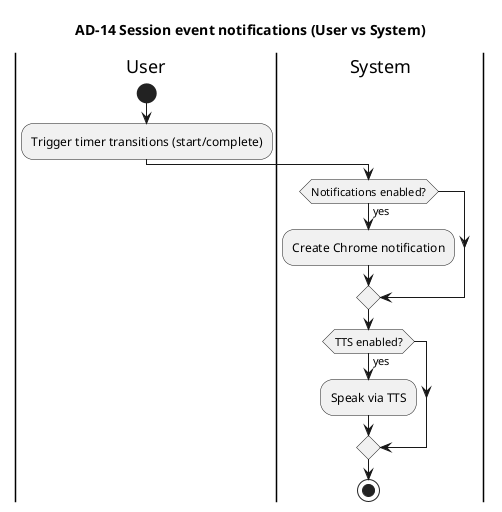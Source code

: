 @startuml
title AD-14 Session event notifications (User vs System)
skinparam linetype ortho

|User|


start
|User|
  :Trigger timer transitions (start/complete);

|System|
  if (Notifications enabled?) then (yes)
    :Create Chrome notification;
  endif
  if (TTS enabled?) then (yes)
    :Speak via TTS;
  endif

stop

@enduml

